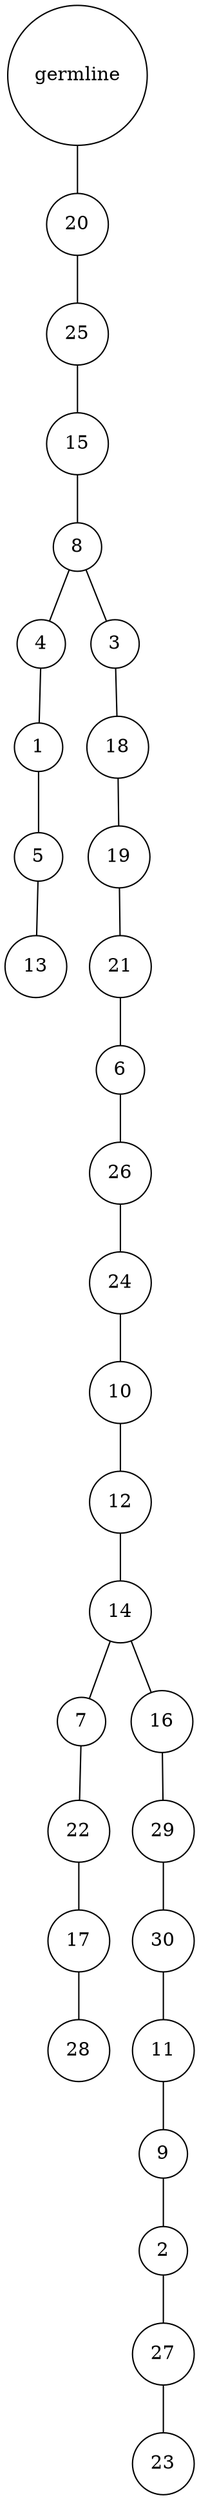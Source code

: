 graph {
	rankdir=UD;
	splines=line;
	node [shape=circle]
	"0x7fc042a17430" [label="germline"];
	"0x7fc042a17460" [label="20"];
	"0x7fc042a17430" -- "0x7fc042a17460" ;
	"0x7fc042a17490" [label="25"];
	"0x7fc042a17460" -- "0x7fc042a17490" ;
	"0x7fc042a174c0" [label="15"];
	"0x7fc042a17490" -- "0x7fc042a174c0" ;
	"0x7fc042a174f0" [label="8"];
	"0x7fc042a174c0" -- "0x7fc042a174f0" ;
	"0x7fc042a17520" [label="4"];
	"0x7fc042a174f0" -- "0x7fc042a17520" ;
	"0x7fc042a17550" [label="1"];
	"0x7fc042a17520" -- "0x7fc042a17550" ;
	"0x7fc042a17580" [label="5"];
	"0x7fc042a17550" -- "0x7fc042a17580" ;
	"0x7fc042a175b0" [label="13"];
	"0x7fc042a17580" -- "0x7fc042a175b0" ;
	"0x7fc042a175e0" [label="3"];
	"0x7fc042a174f0" -- "0x7fc042a175e0" ;
	"0x7fc042a17610" [label="18"];
	"0x7fc042a175e0" -- "0x7fc042a17610" ;
	"0x7fc042a17640" [label="19"];
	"0x7fc042a17610" -- "0x7fc042a17640" ;
	"0x7fc042a17670" [label="21"];
	"0x7fc042a17640" -- "0x7fc042a17670" ;
	"0x7fc042a176a0" [label="6"];
	"0x7fc042a17670" -- "0x7fc042a176a0" ;
	"0x7fc042a176d0" [label="26"];
	"0x7fc042a176a0" -- "0x7fc042a176d0" ;
	"0x7fc042a17700" [label="24"];
	"0x7fc042a176d0" -- "0x7fc042a17700" ;
	"0x7fc042a17730" [label="10"];
	"0x7fc042a17700" -- "0x7fc042a17730" ;
	"0x7fc042a17760" [label="12"];
	"0x7fc042a17730" -- "0x7fc042a17760" ;
	"0x7fc042a17790" [label="14"];
	"0x7fc042a17760" -- "0x7fc042a17790" ;
	"0x7fc042a177c0" [label="7"];
	"0x7fc042a17790" -- "0x7fc042a177c0" ;
	"0x7fc042a177f0" [label="22"];
	"0x7fc042a177c0" -- "0x7fc042a177f0" ;
	"0x7fc042a17820" [label="17"];
	"0x7fc042a177f0" -- "0x7fc042a17820" ;
	"0x7fc042a17850" [label="28"];
	"0x7fc042a17820" -- "0x7fc042a17850" ;
	"0x7fc042a17880" [label="16"];
	"0x7fc042a17790" -- "0x7fc042a17880" ;
	"0x7fc042a178b0" [label="29"];
	"0x7fc042a17880" -- "0x7fc042a178b0" ;
	"0x7fc042a178e0" [label="30"];
	"0x7fc042a178b0" -- "0x7fc042a178e0" ;
	"0x7fc042a17910" [label="11"];
	"0x7fc042a178e0" -- "0x7fc042a17910" ;
	"0x7fc042a17940" [label="9"];
	"0x7fc042a17910" -- "0x7fc042a17940" ;
	"0x7fc042a17970" [label="2"];
	"0x7fc042a17940" -- "0x7fc042a17970" ;
	"0x7fc042a179a0" [label="27"];
	"0x7fc042a17970" -- "0x7fc042a179a0" ;
	"0x7fc042a179d0" [label="23"];
	"0x7fc042a179a0" -- "0x7fc042a179d0" ;
}
